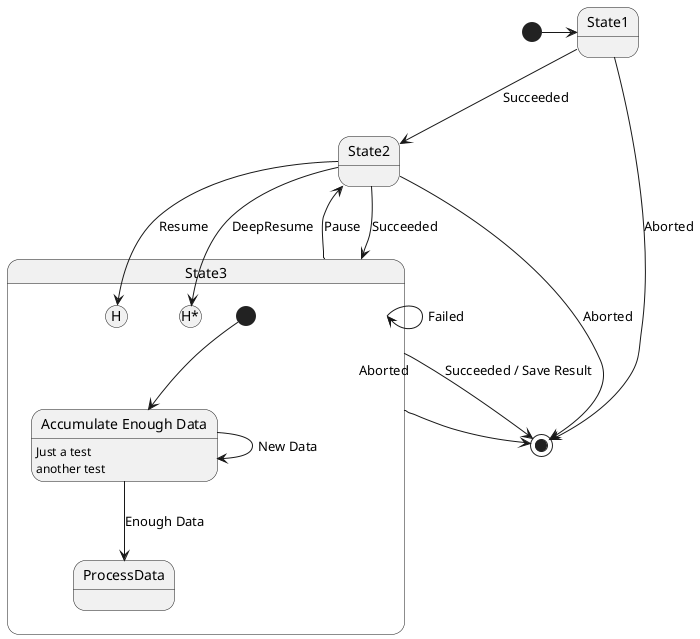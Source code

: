 @startuml
[*] -> State1
State1 --> State2 : Succeeded
State1 --> [*] : Aborted
State2 --> [*] : Aborted

State2 --> State3 : Succeeded
State3 --> State2 : Pause

state State3 {
    state "Accumulate Enough Data" as long1
    [*] --> long1
    long1 : Just a test
    long1 : another test
    long1 --> ProcessData : Enough Data
    long1 --> long1 : New Data
    State2 --> [H] : Resume
    ' State2 --> [H*] : DeepResume
}

State3 --> State3 : Failed
State3 --> [*] : Succeeded / Save Result
State3 --> [*] : Aborted
State2 --> State3[H*] : DeepResume
' State1[H*] --> State3 : fromResume

@enduml